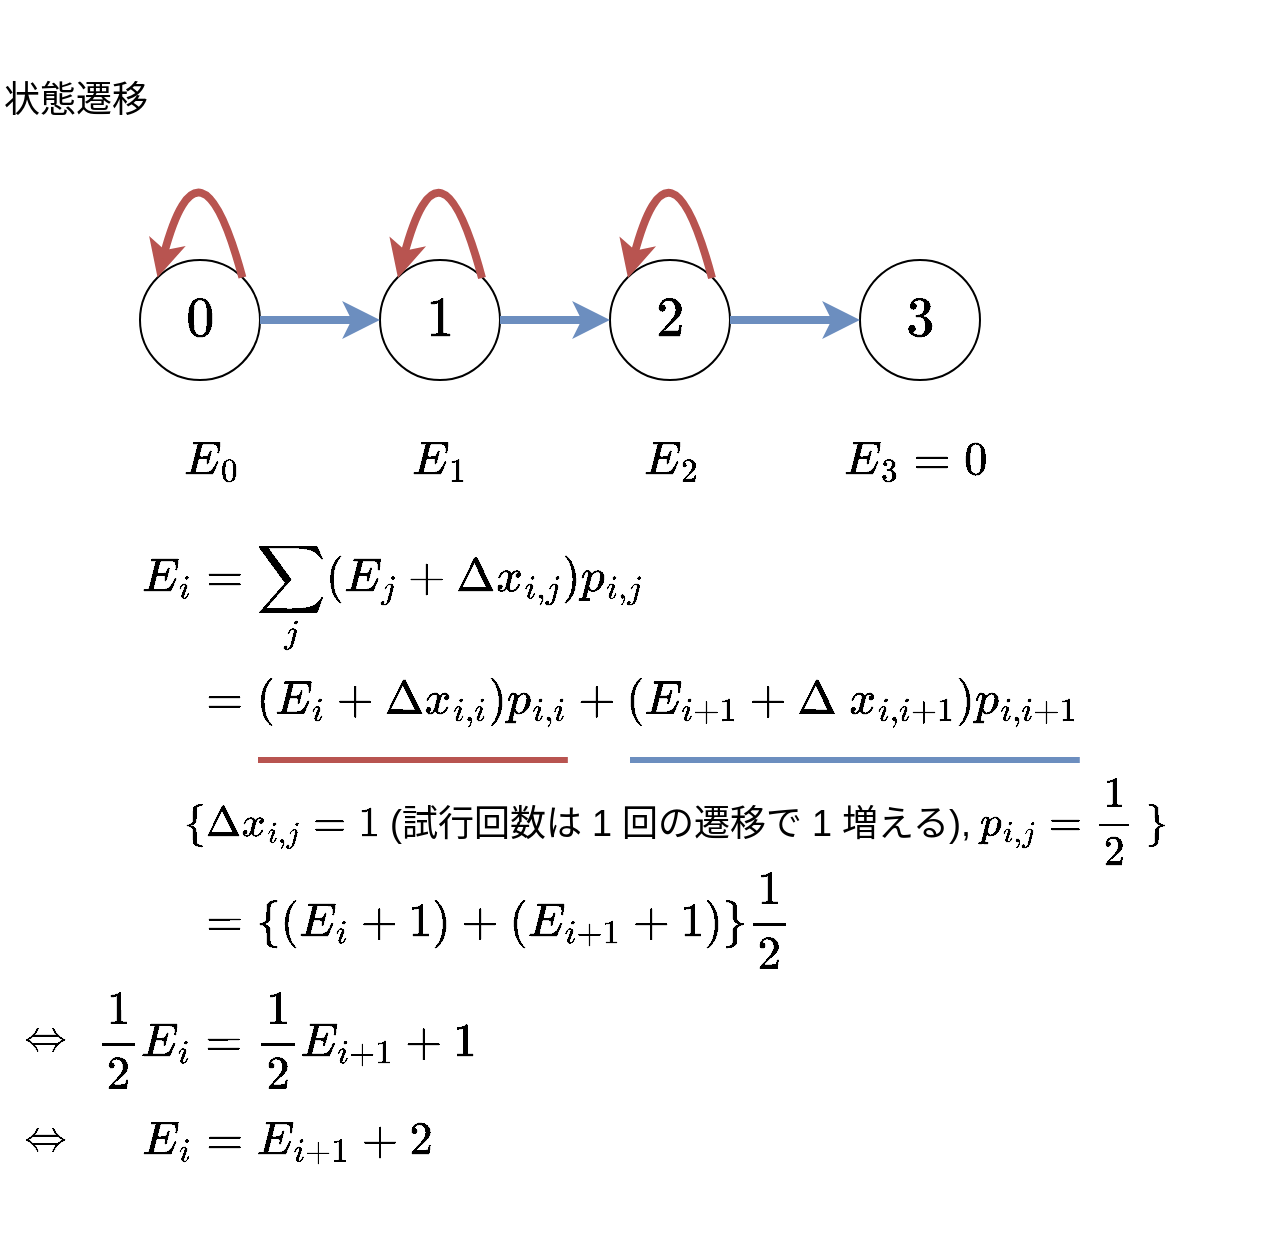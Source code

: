 <mxfile version="22.0.2" type="device">
  <diagram name="Page-1" id="pTte0A_vESvlkvIG6SEQ">
    <mxGraphModel dx="1770" dy="1067" grid="1" gridSize="10" guides="1" tooltips="1" connect="1" arrows="1" fold="1" page="1" pageScale="1" pageWidth="850" pageHeight="1100" math="1" shadow="0">
      <root>
        <mxCell id="0" />
        <mxCell id="1" parent="0" />
        <mxCell id="ctY38Mj-LC-3eXCGMCmi-24" value="`0`" style="ellipse;whiteSpace=wrap;html=1;aspect=fixed;fontSize=24;" parent="1" vertex="1">
          <mxGeometry x="190" y="270" width="60" height="60" as="geometry" />
        </mxCell>
        <mxCell id="ctY38Mj-LC-3eXCGMCmi-25" value="`1`" style="ellipse;whiteSpace=wrap;html=1;aspect=fixed;fontSize=24;" parent="1" vertex="1">
          <mxGeometry x="310" y="270" width="60" height="60" as="geometry" />
        </mxCell>
        <mxCell id="ctY38Mj-LC-3eXCGMCmi-28" value="`2`" style="ellipse;whiteSpace=wrap;html=1;aspect=fixed;fontSize=24;" parent="1" vertex="1">
          <mxGeometry x="425" y="270" width="60" height="60" as="geometry" />
        </mxCell>
        <mxCell id="ctY38Mj-LC-3eXCGMCmi-29" value="`3`" style="ellipse;whiteSpace=wrap;html=1;aspect=fixed;fontSize=24;" parent="1" vertex="1">
          <mxGeometry x="550" y="270" width="60" height="60" as="geometry" />
        </mxCell>
        <mxCell id="ctY38Mj-LC-3eXCGMCmi-30" value="" style="endArrow=classic;html=1;rounded=0;exitX=1;exitY=0.5;exitDx=0;exitDy=0;entryX=0;entryY=0.5;entryDx=0;entryDy=0;fillColor=#dae8fc;strokeColor=#6c8ebf;strokeWidth=4;" parent="1" source="ctY38Mj-LC-3eXCGMCmi-24" target="ctY38Mj-LC-3eXCGMCmi-25" edge="1">
          <mxGeometry width="50" height="50" relative="1" as="geometry">
            <mxPoint x="390" y="600" as="sourcePoint" />
            <mxPoint x="440" y="550" as="targetPoint" />
          </mxGeometry>
        </mxCell>
        <mxCell id="ctY38Mj-LC-3eXCGMCmi-31" value="" style="endArrow=classic;html=1;rounded=0;exitX=1;exitY=0.5;exitDx=0;exitDy=0;entryX=0;entryY=0.5;entryDx=0;entryDy=0;exitPerimeter=0;fillColor=#dae8fc;strokeColor=#6c8ebf;strokeWidth=4;" parent="1" source="ctY38Mj-LC-3eXCGMCmi-25" target="ctY38Mj-LC-3eXCGMCmi-28" edge="1">
          <mxGeometry width="50" height="50" relative="1" as="geometry">
            <mxPoint x="415" y="240" as="sourcePoint" />
            <mxPoint x="485" y="240" as="targetPoint" />
          </mxGeometry>
        </mxCell>
        <mxCell id="ctY38Mj-LC-3eXCGMCmi-32" value="" style="endArrow=classic;html=1;rounded=0;exitX=1;exitY=0.5;exitDx=0;exitDy=0;entryX=0;entryY=0.5;entryDx=0;entryDy=0;fillColor=#dae8fc;strokeColor=#6c8ebf;strokeWidth=4;" parent="1" source="ctY38Mj-LC-3eXCGMCmi-28" target="ctY38Mj-LC-3eXCGMCmi-29" edge="1">
          <mxGeometry width="50" height="50" relative="1" as="geometry">
            <mxPoint x="470" y="250" as="sourcePoint" />
            <mxPoint x="525" y="250" as="targetPoint" />
          </mxGeometry>
        </mxCell>
        <mxCell id="ctY38Mj-LC-3eXCGMCmi-33" value="&lt;br style=&quot;font-size: 18px;&quot;&gt;`\{ \Delta x_{i, j} = 1` (試行回数は 1 回の遷移で 1 増える), `\p_{i, j} = \frac 1 2` `\}`" style="text;html=1;strokeColor=none;fillColor=none;align=left;verticalAlign=middle;whiteSpace=wrap;rounded=0;fontSize=18;" parent="1" vertex="1">
          <mxGeometry x="210" y="490" width="550" height="100" as="geometry" />
        </mxCell>
        <mxCell id="ctY38Mj-LC-3eXCGMCmi-34" value="" style="endArrow=classic;html=1;exitX=1;exitY=0;exitDx=0;exitDy=0;entryX=0;entryY=0;entryDx=0;entryDy=0;curved=1;fillColor=#f8cecc;strokeColor=#b85450;strokeWidth=4;" parent="1" source="ctY38Mj-LC-3eXCGMCmi-24" target="ctY38Mj-LC-3eXCGMCmi-24" edge="1">
          <mxGeometry width="50" height="50" relative="1" as="geometry">
            <mxPoint x="390" y="600" as="sourcePoint" />
            <mxPoint x="440" y="550" as="targetPoint" />
            <Array as="points">
              <mxPoint x="220" y="200" />
            </Array>
          </mxGeometry>
        </mxCell>
        <mxCell id="ctY38Mj-LC-3eXCGMCmi-36" value="" style="endArrow=classic;html=1;exitX=1;exitY=0;exitDx=0;exitDy=0;entryX=0;entryY=0;entryDx=0;entryDy=0;curved=1;fillColor=#f8cecc;strokeColor=#b85450;strokeWidth=4;" parent="1" edge="1">
          <mxGeometry width="50" height="50" relative="1" as="geometry">
            <mxPoint x="361" y="279" as="sourcePoint" />
            <mxPoint x="319" y="279" as="targetPoint" />
            <Array as="points">
              <mxPoint x="340" y="200" />
            </Array>
          </mxGeometry>
        </mxCell>
        <mxCell id="ctY38Mj-LC-3eXCGMCmi-37" value="" style="endArrow=classic;html=1;exitX=1;exitY=0;exitDx=0;exitDy=0;entryX=0;entryY=0;entryDx=0;entryDy=0;curved=1;fillColor=#f8cecc;strokeColor=#b85450;strokeWidth=4;" parent="1" edge="1">
          <mxGeometry width="50" height="50" relative="1" as="geometry">
            <mxPoint x="476" y="279" as="sourcePoint" />
            <mxPoint x="434" y="279" as="targetPoint" />
            <Array as="points">
              <mxPoint x="455" y="200" />
            </Array>
          </mxGeometry>
        </mxCell>
        <mxCell id="ctY38Mj-LC-3eXCGMCmi-39" value="`E_0`" style="text;html=1;strokeColor=none;fillColor=none;align=left;verticalAlign=middle;whiteSpace=wrap;rounded=0;fontSize=20;" parent="1" vertex="1">
          <mxGeometry x="210" y="320" width="90" height="100" as="geometry" />
        </mxCell>
        <mxCell id="ctY38Mj-LC-3eXCGMCmi-42" value="`E_i = \sum_j (E_j + \Delta x_{i, j}) p_{i, j}`" style="text;html=1;strokeColor=none;fillColor=none;align=left;verticalAlign=middle;whiteSpace=wrap;rounded=0;fontSize=20;" parent="1" vertex="1">
          <mxGeometry x="189" y="390" width="360" height="100" as="geometry" />
        </mxCell>
        <mxCell id="ctY38Mj-LC-3eXCGMCmi-43" value="`= (E_i + \Delta x_{i, i}) p_{i,i} + (E_{i + 1} +\Delta&amp;nbsp;&lt;br&gt;x_{i, i+1}) p_{i, i+1}`" style="text;html=1;strokeColor=none;fillColor=none;align=left;verticalAlign=middle;whiteSpace=wrap;rounded=0;fontSize=20;" parent="1" vertex="1">
          <mxGeometry x="221" y="440" width="360" height="100" as="geometry" />
        </mxCell>
        <mxCell id="ctY38Mj-LC-3eXCGMCmi-46" value="`= { (E_i + 1) + (E_{i + 1} +1) } \frac 1 2`" style="text;html=1;strokeColor=none;fillColor=none;align=left;verticalAlign=middle;whiteSpace=wrap;rounded=0;fontSize=20;" parent="1" vertex="1">
          <mxGeometry x="221" y="550" width="360" height="100" as="geometry" />
        </mxCell>
        <mxCell id="ctY38Mj-LC-3eXCGMCmi-47" value="`\Leftrightarrow`" style="text;html=1;strokeColor=none;fillColor=none;align=left;verticalAlign=middle;whiteSpace=wrap;rounded=0;fontSize=18;" parent="1" vertex="1">
          <mxGeometry x="130" y="610" width="30" height="100" as="geometry" />
        </mxCell>
        <mxCell id="ctY38Mj-LC-3eXCGMCmi-48" value="`\frac 1 2 E_i = \frac 1 2 E_{i + 1} +1`" style="text;html=1;strokeColor=none;fillColor=none;align=left;verticalAlign=middle;whiteSpace=wrap;rounded=0;fontSize=20;" parent="1" vertex="1">
          <mxGeometry x="166" y="610" width="460" height="100" as="geometry" />
        </mxCell>
        <mxCell id="ctY38Mj-LC-3eXCGMCmi-49" value="`E_i = E_{i + 1} +2`" style="text;html=1;strokeColor=none;fillColor=none;align=left;verticalAlign=middle;whiteSpace=wrap;rounded=0;fontSize=20;" parent="1" vertex="1">
          <mxGeometry x="189" y="660" width="460" height="100" as="geometry" />
        </mxCell>
        <mxCell id="ctY38Mj-LC-3eXCGMCmi-50" value="`\Leftrightarrow`" style="text;html=1;strokeColor=none;fillColor=none;align=left;verticalAlign=middle;whiteSpace=wrap;rounded=0;fontSize=18;" parent="1" vertex="1">
          <mxGeometry x="130" y="660" width="30" height="100" as="geometry" />
        </mxCell>
        <mxCell id="ctY38Mj-LC-3eXCGMCmi-52" value="`E_1`" style="text;html=1;strokeColor=none;fillColor=none;align=left;verticalAlign=middle;whiteSpace=wrap;rounded=0;fontSize=20;" parent="1" vertex="1">
          <mxGeometry x="324" y="320" width="90" height="100" as="geometry" />
        </mxCell>
        <mxCell id="ctY38Mj-LC-3eXCGMCmi-53" value="`E_2`" style="text;html=1;strokeColor=none;fillColor=none;align=left;verticalAlign=middle;whiteSpace=wrap;rounded=0;fontSize=20;" parent="1" vertex="1">
          <mxGeometry x="440" y="320" width="90" height="100" as="geometry" />
        </mxCell>
        <mxCell id="ctY38Mj-LC-3eXCGMCmi-54" value="`E_3 = 0`" style="text;html=1;strokeColor=none;fillColor=none;align=left;verticalAlign=middle;whiteSpace=wrap;rounded=0;fontSize=20;" parent="1" vertex="1">
          <mxGeometry x="540" y="320" width="90" height="100" as="geometry" />
        </mxCell>
        <mxCell id="wmwe_uUZXHubDDwwRJNa-1" value="状態遷移" style="text;html=1;strokeColor=none;fillColor=none;align=left;verticalAlign=middle;whiteSpace=wrap;rounded=0;fontSize=18;" vertex="1" parent="1">
          <mxGeometry x="120" y="140" width="550" height="100" as="geometry" />
        </mxCell>
        <mxCell id="wmwe_uUZXHubDDwwRJNa-2" value="" style="endArrow=none;html=1;rounded=0;strokeWidth=3;fillColor=#f8cecc;strokeColor=#b85450;exitX=0.497;exitY=0.8;exitDx=0;exitDy=0;exitPerimeter=0;" edge="1" parent="1">
          <mxGeometry width="50" height="50" relative="1" as="geometry">
            <mxPoint x="403.92" y="520" as="sourcePoint" />
            <mxPoint x="249" y="520" as="targetPoint" />
          </mxGeometry>
        </mxCell>
        <mxCell id="wmwe_uUZXHubDDwwRJNa-4" value="" style="endArrow=none;html=1;rounded=0;strokeWidth=3;fillColor=#dae8fc;strokeColor=#6c8ebf;exitX=0.818;exitY=0.3;exitDx=0;exitDy=0;exitPerimeter=0;" edge="1" parent="1">
          <mxGeometry width="50" height="50" relative="1" as="geometry">
            <mxPoint x="659.9" y="520" as="sourcePoint" />
            <mxPoint x="435" y="520" as="targetPoint" />
          </mxGeometry>
        </mxCell>
      </root>
    </mxGraphModel>
  </diagram>
</mxfile>
